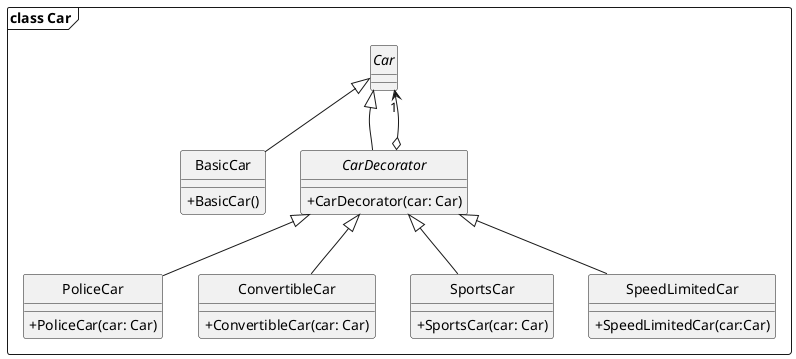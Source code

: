 @startuml
skinparam classAttributeIconSize 0
skinparam backgroundColor transparent
skinparam monochrome true
hide circle
set namespaceSeparator .

frame "class Car" {
abstract class Car {
}

class BasicCar {
+BasicCar()
}
Car <|-- BasicCar

abstract class CarDecorator {
+CarDecorator(car: Car)
}
Car <|-- CarDecorator
Car "1" <--o CarDecorator

class PoliceCar {
+PoliceCar(car: Car)
}
CarDecorator <|-- PoliceCar

class ConvertibleCar {
+ConvertibleCar(car: Car)
}
CarDecorator <|-- ConvertibleCar

class SportsCar {
+SportsCar(car: Car)
}
CarDecorator <|-- SportsCar

class SpeedLimitedCar {
+SpeedLimitedCar(car:Car)
}
CarDecorator <|-- SpeedLimitedCar


}
@enduml